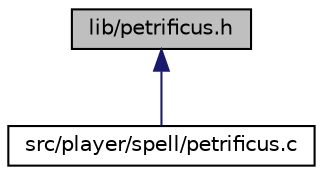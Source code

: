 digraph "lib/petrificus.h"
{
 // LATEX_PDF_SIZE
  edge [fontname="Helvetica",fontsize="10",labelfontname="Helvetica",labelfontsize="10"];
  node [fontname="Helvetica",fontsize="10",shape=record];
  Node1 [label="lib/petrificus.h",height=0.2,width=0.4,color="black", fillcolor="grey75", style="filled", fontcolor="black",tooltip="Header de petrificus.c."];
  Node1 -> Node2 [dir="back",color="midnightblue",fontsize="10",style="solid"];
  Node2 [label="src/player/spell/petrificus.c",height=0.2,width=0.4,color="black", fillcolor="white", style="filled",URL="$petrificus_8c.html",tooltip="Méthode de l'objet petrificus_t."];
}
